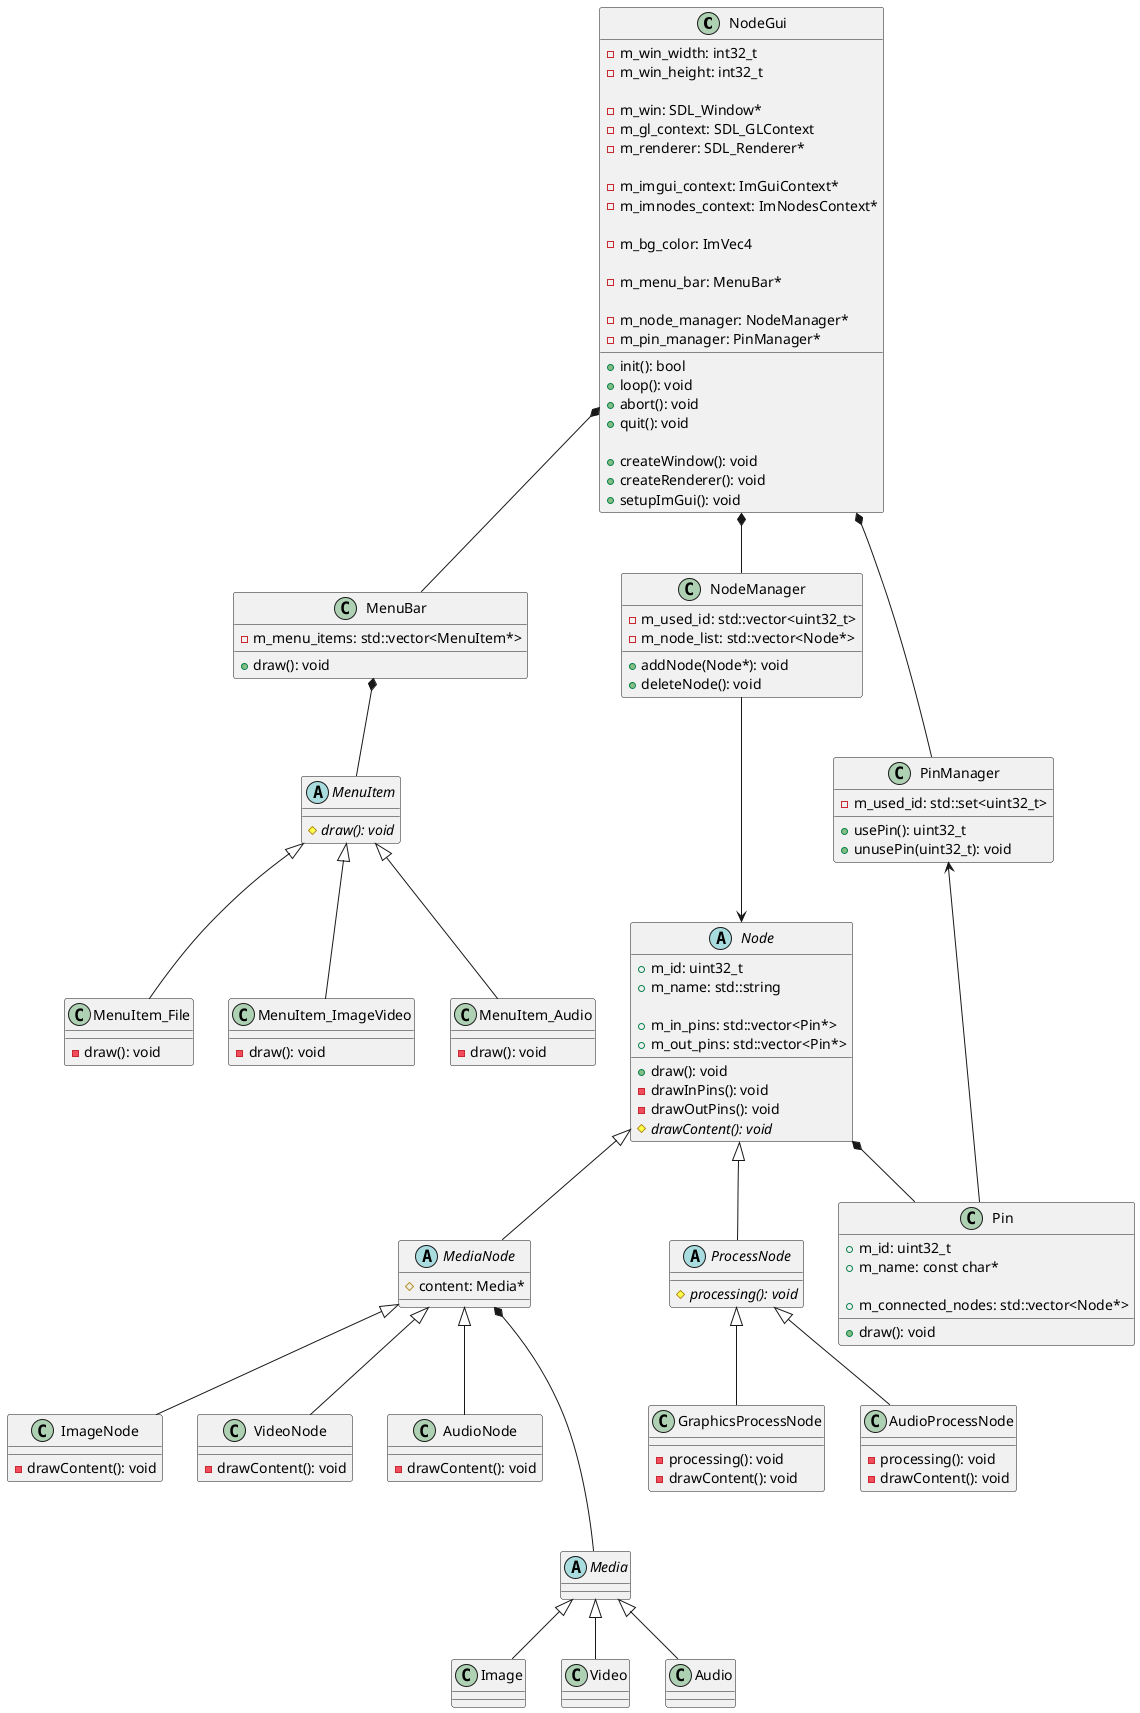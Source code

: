 @startuml NodeProcessing

class NodeGui {
    +init(): bool
    +loop(): void
    +abort(): void
    +quit(): void

    +createWindow(): void
    +createRenderer(): void
    +setupImGui(): void

    -m_win_width: int32_t
    -m_win_height: int32_t

    -m_win: SDL_Window*
    -m_gl_context: SDL_GLContext
    -m_renderer: SDL_Renderer*

    -m_imgui_context: ImGuiContext*
    -m_imnodes_context: ImNodesContext*

    -m_bg_color: ImVec4

    -m_menu_bar: MenuBar*

    -m_node_manager: NodeManager*
    -m_pin_manager: PinManager*
}

class MenuBar {
    +draw(): void

    -m_menu_items: std::vector<MenuItem*>
}

abstract class MenuItem {
    {abstract} #draw(): void
}

class MenuItem_File {
    -draw(): void
}

class MenuItem_ImageVideo {
    -draw(): void
}

class MenuItem_Audio {
    -draw(): void
}

class NodeManager {
    +addNode(Node*): void
    +deleteNode(): void

    -m_used_id: std::vector<uint32_t>
    -m_node_list: std::vector<Node*>
}

abstract class Node {
    +draw(): void
    -drawInPins(): void
    -drawOutPins(): void
    {abstract} #drawContent(): void

    +m_id: uint32_t
    +m_name: std::string

    +m_in_pins: std::vector<Pin*>
    +m_out_pins: std::vector<Pin*>
}

abstract class MediaNode {
    #content: Media*
}

abstract class ProcessNode {
    {abstract} #processing(): void
}

class ImageNode {
    -drawContent(): void
}

class VideoNode {
    -drawContent(): void
}

class AudioNode {
    -drawContent(): void
}

class GraphicsProcessNode {
    -processing(): void
    -drawContent(): void
}

class AudioProcessNode {
    -processing(): void
    -drawContent(): void
}

class PinManager {
    +usePin(): uint32_t
    +unusePin(uint32_t): void

    -m_used_id: std::set<uint32_t>
}

class Pin {
    +draw(): void

    +m_id: uint32_t
    +m_name: const char*

    +m_connected_nodes: std::vector<Node*>
}

abstract class Media {

}

class Image {

}

class Video {

}

class Audio {

}

NodeGui *-- NodeManager
NodeGui *-- PinManager
NodeGui *-- MenuBar

MenuBar *-- MenuItem
MenuItem <|-- MenuItem_File
MenuItem <|-- MenuItem_ImageVideo
MenuItem <|-- MenuItem_Audio

Node <|-- MediaNode
Node <|-- ProcessNode
Node *-- Pin
MediaNode <|-- ImageNode
MediaNode <|-- VideoNode
MediaNode <|-- AudioNode
ProcessNode <|-- GraphicsProcessNode
ProcessNode <|-- AudioProcessNode

MediaNode *--- Media
Media <|-- Image
Media <|-- Video
Media <|-- Audio

NodeManager ---> Node
PinManager <-- Pin

@enduml
